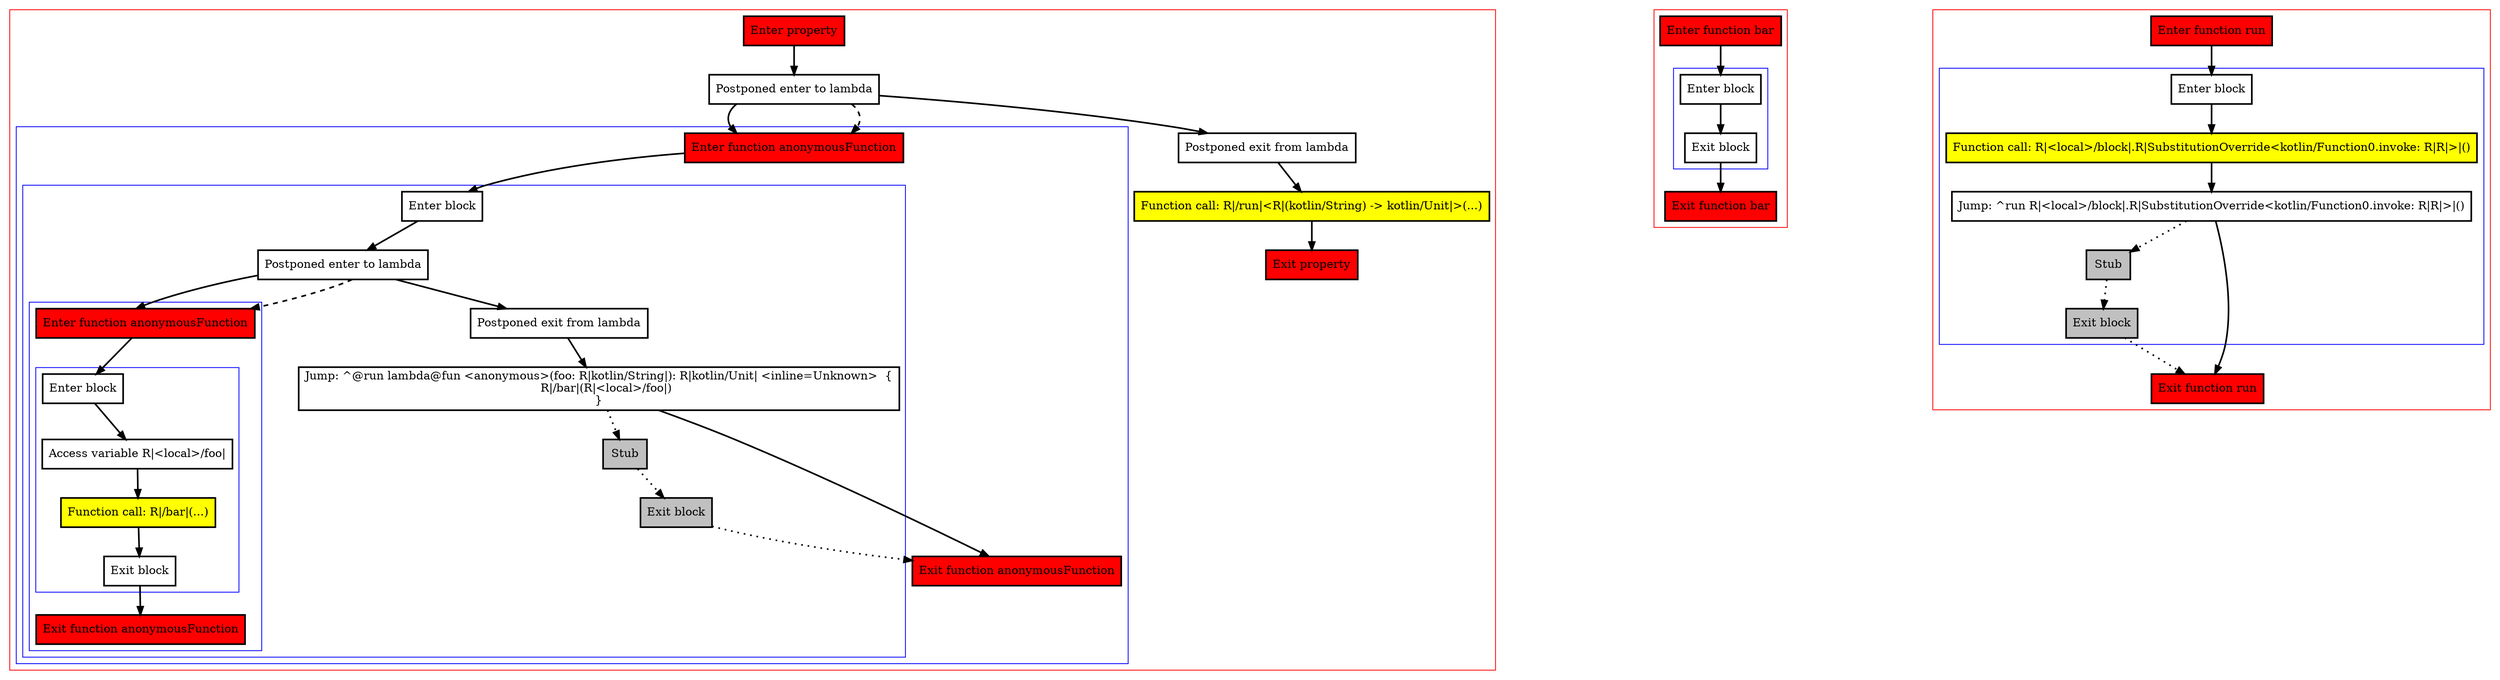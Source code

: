 digraph lambdaAsReturnOfLambda_kt {
    graph [nodesep=3]
    node [shape=box penwidth=2]
    edge [penwidth=2]

    subgraph cluster_0 {
        color=red
        14 [label="Enter property" style="filled" fillcolor=red];
        15 [label="Postponed enter to lambda"];
        subgraph cluster_1 {
            color=blue
            0 [label="Enter function anonymousFunction" style="filled" fillcolor=red];
            subgraph cluster_2 {
                color=blue
                1 [label="Enter block"];
                2 [label="Postponed enter to lambda"];
                subgraph cluster_3 {
                    color=blue
                    8 [label="Enter function anonymousFunction" style="filled" fillcolor=red];
                    subgraph cluster_4 {
                        color=blue
                        9 [label="Enter block"];
                        10 [label="Access variable R|<local>/foo|"];
                        11 [label="Function call: R|/bar|(...)" style="filled" fillcolor=yellow];
                        12 [label="Exit block"];
                    }
                    13 [label="Exit function anonymousFunction" style="filled" fillcolor=red];
                }
                3 [label="Postponed exit from lambda"];
                4 [label="Jump: ^@run lambda@fun <anonymous>(foo: R|kotlin/String|): R|kotlin/Unit| <inline=Unknown>  {
    R|/bar|(R|<local>/foo|)
}
"];
                5 [label="Stub" style="filled" fillcolor=gray];
                6 [label="Exit block" style="filled" fillcolor=gray];
            }
            7 [label="Exit function anonymousFunction" style="filled" fillcolor=red];
        }
        16 [label="Postponed exit from lambda"];
        17 [label="Function call: R|/run|<R|(kotlin/String) -> kotlin/Unit|>(...)" style="filled" fillcolor=yellow];
        18 [label="Exit property" style="filled" fillcolor=red];
    }
    14 -> {15};
    15 -> {16 0};
    15 -> {0} [style=dashed];
    16 -> {17};
    17 -> {18};
    0 -> {1};
    1 -> {2};
    2 -> {3 8};
    2 -> {8} [style=dashed];
    3 -> {4};
    4 -> {7};
    4 -> {5} [style=dotted];
    5 -> {6} [style=dotted];
    6 -> {7} [style=dotted];
    8 -> {9};
    9 -> {10};
    10 -> {11};
    11 -> {12};
    12 -> {13};

    subgraph cluster_5 {
        color=red
        19 [label="Enter function bar" style="filled" fillcolor=red];
        subgraph cluster_6 {
            color=blue
            20 [label="Enter block"];
            21 [label="Exit block"];
        }
        22 [label="Exit function bar" style="filled" fillcolor=red];
    }
    19 -> {20};
    20 -> {21};
    21 -> {22};

    subgraph cluster_7 {
        color=red
        23 [label="Enter function run" style="filled" fillcolor=red];
        subgraph cluster_8 {
            color=blue
            24 [label="Enter block"];
            25 [label="Function call: R|<local>/block|.R|SubstitutionOverride<kotlin/Function0.invoke: R|R|>|()" style="filled" fillcolor=yellow];
            26 [label="Jump: ^run R|<local>/block|.R|SubstitutionOverride<kotlin/Function0.invoke: R|R|>|()"];
            27 [label="Stub" style="filled" fillcolor=gray];
            28 [label="Exit block" style="filled" fillcolor=gray];
        }
        29 [label="Exit function run" style="filled" fillcolor=red];
    }
    23 -> {24};
    24 -> {25};
    25 -> {26};
    26 -> {29};
    26 -> {27} [style=dotted];
    27 -> {28} [style=dotted];
    28 -> {29} [style=dotted];

}
